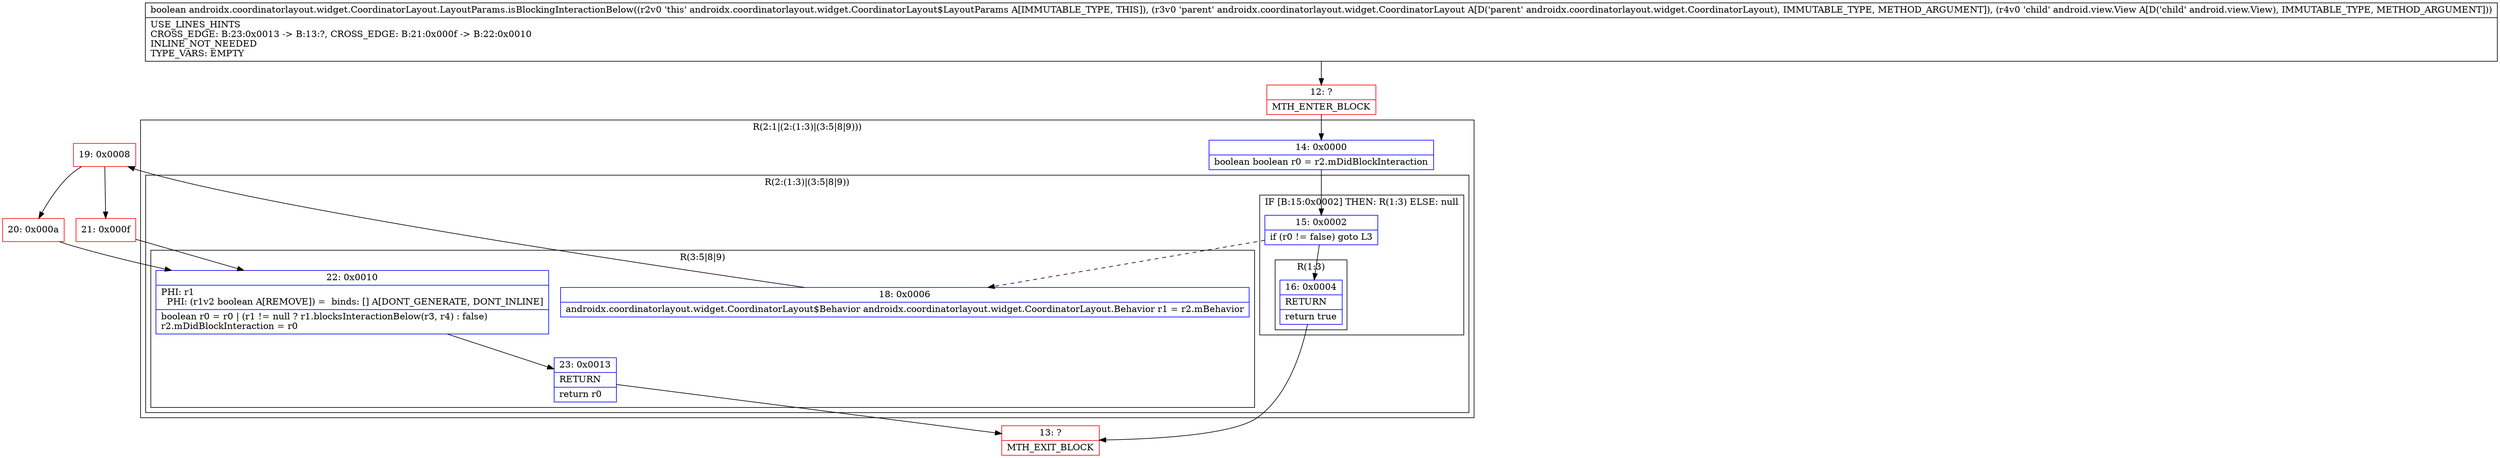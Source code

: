digraph "CFG forandroidx.coordinatorlayout.widget.CoordinatorLayout.LayoutParams.isBlockingInteractionBelow(Landroidx\/coordinatorlayout\/widget\/CoordinatorLayout;Landroid\/view\/View;)Z" {
subgraph cluster_Region_1152848178 {
label = "R(2:1|(2:(1:3)|(3:5|8|9)))";
node [shape=record,color=blue];
Node_14 [shape=record,label="{14\:\ 0x0000|boolean boolean r0 = r2.mDidBlockInteraction\l}"];
subgraph cluster_Region_438734734 {
label = "R(2:(1:3)|(3:5|8|9))";
node [shape=record,color=blue];
subgraph cluster_IfRegion_274335382 {
label = "IF [B:15:0x0002] THEN: R(1:3) ELSE: null";
node [shape=record,color=blue];
Node_15 [shape=record,label="{15\:\ 0x0002|if (r0 != false) goto L3\l}"];
subgraph cluster_Region_944700696 {
label = "R(1:3)";
node [shape=record,color=blue];
Node_16 [shape=record,label="{16\:\ 0x0004|RETURN\l|return true\l}"];
}
}
subgraph cluster_Region_1060537722 {
label = "R(3:5|8|9)";
node [shape=record,color=blue];
Node_18 [shape=record,label="{18\:\ 0x0006|androidx.coordinatorlayout.widget.CoordinatorLayout$Behavior androidx.coordinatorlayout.widget.CoordinatorLayout.Behavior r1 = r2.mBehavior\l}"];
Node_22 [shape=record,label="{22\:\ 0x0010|PHI: r1 \l  PHI: (r1v2 boolean A[REMOVE]) =  binds: [] A[DONT_GENERATE, DONT_INLINE]\l|boolean r0 = r0 \| (r1 != null ? r1.blocksInteractionBelow(r3, r4) : false)\lr2.mDidBlockInteraction = r0\l}"];
Node_23 [shape=record,label="{23\:\ 0x0013|RETURN\l|return r0\l}"];
}
}
}
Node_12 [shape=record,color=red,label="{12\:\ ?|MTH_ENTER_BLOCK\l}"];
Node_13 [shape=record,color=red,label="{13\:\ ?|MTH_EXIT_BLOCK\l}"];
Node_19 [shape=record,color=red,label="{19\:\ 0x0008}"];
Node_20 [shape=record,color=red,label="{20\:\ 0x000a}"];
Node_21 [shape=record,color=red,label="{21\:\ 0x000f}"];
MethodNode[shape=record,label="{boolean androidx.coordinatorlayout.widget.CoordinatorLayout.LayoutParams.isBlockingInteractionBelow((r2v0 'this' androidx.coordinatorlayout.widget.CoordinatorLayout$LayoutParams A[IMMUTABLE_TYPE, THIS]), (r3v0 'parent' androidx.coordinatorlayout.widget.CoordinatorLayout A[D('parent' androidx.coordinatorlayout.widget.CoordinatorLayout), IMMUTABLE_TYPE, METHOD_ARGUMENT]), (r4v0 'child' android.view.View A[D('child' android.view.View), IMMUTABLE_TYPE, METHOD_ARGUMENT]))  | USE_LINES_HINTS\lCROSS_EDGE: B:23:0x0013 \-\> B:13:?, CROSS_EDGE: B:21:0x000f \-\> B:22:0x0010\lINLINE_NOT_NEEDED\lTYPE_VARS: EMPTY\l}"];
MethodNode -> Node_12;Node_14 -> Node_15;
Node_15 -> Node_16;
Node_15 -> Node_18[style=dashed];
Node_16 -> Node_13;
Node_18 -> Node_19;
Node_22 -> Node_23;
Node_23 -> Node_13;
Node_12 -> Node_14;
Node_19 -> Node_20;
Node_19 -> Node_21;
Node_20 -> Node_22;
Node_21 -> Node_22;
}

